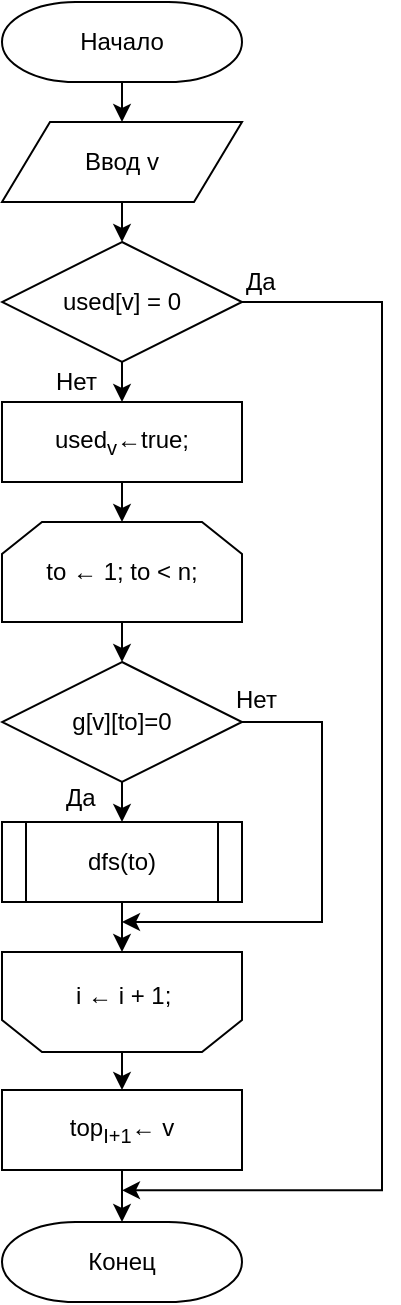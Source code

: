 <mxfile version="10.5.3" type="device"><diagram id="wYtOSCAIRYQXidIGN1lb" name="Page-1"><mxGraphModel dx="961" dy="493" grid="1" gridSize="10" guides="1" tooltips="1" connect="1" arrows="1" fold="1" page="1" pageScale="1" pageWidth="827" pageHeight="1169" math="0" shadow="0"><root><mxCell id="0"/><mxCell id="1" parent="0"/><mxCell id="xLKEaTrB-4Wb2WewD9XO-1" style="edgeStyle=orthogonalEdgeStyle;rounded=0;orthogonalLoop=1;jettySize=auto;html=1;exitX=0.5;exitY=1;exitDx=0;exitDy=0;exitPerimeter=0;entryX=0.5;entryY=0;entryDx=0;entryDy=0;" edge="1" parent="1" source="xLKEaTrB-4Wb2WewD9XO-2" target="xLKEaTrB-4Wb2WewD9XO-4"><mxGeometry relative="1" as="geometry"/></mxCell><mxCell id="xLKEaTrB-4Wb2WewD9XO-2" value="Начало" style="strokeWidth=1;html=1;shape=mxgraph.flowchart.terminator;whiteSpace=wrap;" vertex="1" parent="1"><mxGeometry x="20" y="20" width="120" height="40" as="geometry"/></mxCell><mxCell id="xLKEaTrB-4Wb2WewD9XO-29" style="edgeStyle=orthogonalEdgeStyle;rounded=0;orthogonalLoop=1;jettySize=auto;html=1;exitX=0.5;exitY=1;exitDx=0;exitDy=0;entryX=0.5;entryY=0;entryDx=0;entryDy=0;entryPerimeter=0;" edge="1" parent="1" source="xLKEaTrB-4Wb2WewD9XO-4" target="xLKEaTrB-4Wb2WewD9XO-18"><mxGeometry relative="1" as="geometry"/></mxCell><mxCell id="xLKEaTrB-4Wb2WewD9XO-4" value="Ввод v" style="shape=parallelogram;perimeter=parallelogramPerimeter;whiteSpace=wrap;html=1;strokeWidth=1;" vertex="1" parent="1"><mxGeometry x="20" y="80" width="120" height="40" as="geometry"/></mxCell><mxCell id="xLKEaTrB-4Wb2WewD9XO-30" style="edgeStyle=orthogonalEdgeStyle;rounded=0;orthogonalLoop=1;jettySize=auto;html=1;exitX=0.5;exitY=1;exitDx=0;exitDy=0;exitPerimeter=0;entryX=0.5;entryY=0;entryDx=0;entryDy=0;" edge="1" parent="1" source="xLKEaTrB-4Wb2WewD9XO-18" target="xLKEaTrB-4Wb2WewD9XO-19"><mxGeometry relative="1" as="geometry"/></mxCell><mxCell id="xLKEaTrB-4Wb2WewD9XO-41" style="edgeStyle=orthogonalEdgeStyle;rounded=0;orthogonalLoop=1;jettySize=auto;html=1;exitX=1;exitY=0.5;exitDx=0;exitDy=0;exitPerimeter=0;" edge="1" parent="1" source="xLKEaTrB-4Wb2WewD9XO-18"><mxGeometry relative="1" as="geometry"><mxPoint x="80" y="614.138" as="targetPoint"/><Array as="points"><mxPoint x="210" y="170"/><mxPoint x="210" y="614"/></Array></mxGeometry></mxCell><mxCell id="xLKEaTrB-4Wb2WewD9XO-18" value="used[v] = 0" style="strokeWidth=1;html=1;shape=mxgraph.flowchart.decision;whiteSpace=wrap;" vertex="1" parent="1"><mxGeometry x="20" y="140" width="120" height="60" as="geometry"/></mxCell><mxCell id="xLKEaTrB-4Wb2WewD9XO-32" style="edgeStyle=orthogonalEdgeStyle;rounded=0;orthogonalLoop=1;jettySize=auto;html=1;exitX=0.5;exitY=1;exitDx=0;exitDy=0;entryX=0.5;entryY=0;entryDx=0;entryDy=0;" edge="1" parent="1" source="xLKEaTrB-4Wb2WewD9XO-19" target="xLKEaTrB-4Wb2WewD9XO-21"><mxGeometry relative="1" as="geometry"/></mxCell><mxCell id="xLKEaTrB-4Wb2WewD9XO-19" value="used&lt;sub&gt;v&lt;/sub&gt;←true;" style="rounded=0;whiteSpace=wrap;html=1;strokeWidth=1;" vertex="1" parent="1"><mxGeometry x="20" y="220" width="120" height="40" as="geometry"/></mxCell><mxCell id="xLKEaTrB-4Wb2WewD9XO-33" style="edgeStyle=orthogonalEdgeStyle;rounded=0;orthogonalLoop=1;jettySize=auto;html=1;exitX=0.5;exitY=1;exitDx=0;exitDy=0;entryX=0.5;entryY=0;entryDx=0;entryDy=0;entryPerimeter=0;" edge="1" parent="1" source="xLKEaTrB-4Wb2WewD9XO-21" target="xLKEaTrB-4Wb2WewD9XO-22"><mxGeometry relative="1" as="geometry"/></mxCell><mxCell id="xLKEaTrB-4Wb2WewD9XO-21" value="to&amp;nbsp;&lt;span&gt;← 1; to &amp;lt; n;&lt;/span&gt;" style="shape=loopLimit;whiteSpace=wrap;html=1;strokeWidth=1;" vertex="1" parent="1"><mxGeometry x="20" y="280" width="120" height="50" as="geometry"/></mxCell><mxCell id="xLKEaTrB-4Wb2WewD9XO-34" style="edgeStyle=orthogonalEdgeStyle;rounded=0;orthogonalLoop=1;jettySize=auto;html=1;exitX=0.5;exitY=1;exitDx=0;exitDy=0;exitPerimeter=0;entryX=0.5;entryY=0;entryDx=0;entryDy=0;" edge="1" parent="1" source="xLKEaTrB-4Wb2WewD9XO-22" target="xLKEaTrB-4Wb2WewD9XO-23"><mxGeometry relative="1" as="geometry"/></mxCell><mxCell id="xLKEaTrB-4Wb2WewD9XO-38" style="edgeStyle=orthogonalEdgeStyle;rounded=0;orthogonalLoop=1;jettySize=auto;html=1;exitX=1;exitY=0.5;exitDx=0;exitDy=0;exitPerimeter=0;" edge="1" parent="1" source="xLKEaTrB-4Wb2WewD9XO-22"><mxGeometry relative="1" as="geometry"><mxPoint x="80" y="480" as="targetPoint"/><Array as="points"><mxPoint x="180" y="380"/><mxPoint x="180" y="480"/></Array></mxGeometry></mxCell><mxCell id="xLKEaTrB-4Wb2WewD9XO-22" value="g[v][to]=0" style="strokeWidth=1;html=1;shape=mxgraph.flowchart.decision;whiteSpace=wrap;" vertex="1" parent="1"><mxGeometry x="20" y="350" width="120" height="60" as="geometry"/></mxCell><mxCell id="xLKEaTrB-4Wb2WewD9XO-35" style="edgeStyle=orthogonalEdgeStyle;rounded=0;orthogonalLoop=1;jettySize=auto;html=1;exitX=0.5;exitY=1;exitDx=0;exitDy=0;entryX=0.5;entryY=1;entryDx=0;entryDy=0;" edge="1" parent="1" source="xLKEaTrB-4Wb2WewD9XO-23" target="xLKEaTrB-4Wb2WewD9XO-24"><mxGeometry relative="1" as="geometry"/></mxCell><mxCell id="xLKEaTrB-4Wb2WewD9XO-23" value="dfs(to)" style="shape=process;whiteSpace=wrap;html=1;backgroundOutline=1;strokeWidth=1;" vertex="1" parent="1"><mxGeometry x="20" y="430" width="120" height="40" as="geometry"/></mxCell><mxCell id="xLKEaTrB-4Wb2WewD9XO-36" style="edgeStyle=orthogonalEdgeStyle;rounded=0;orthogonalLoop=1;jettySize=auto;html=1;exitX=0.5;exitY=0;exitDx=0;exitDy=0;entryX=0.5;entryY=0;entryDx=0;entryDy=0;" edge="1" parent="1" source="xLKEaTrB-4Wb2WewD9XO-24" target="xLKEaTrB-4Wb2WewD9XO-26"><mxGeometry relative="1" as="geometry"/></mxCell><mxCell id="xLKEaTrB-4Wb2WewD9XO-24" value="" style="shape=loopLimit;whiteSpace=wrap;html=1;strokeWidth=1;rotation=-180;" vertex="1" parent="1"><mxGeometry x="20" y="495" width="120" height="50" as="geometry"/></mxCell><mxCell id="xLKEaTrB-4Wb2WewD9XO-25" value="&lt;span&gt;i&amp;nbsp;&lt;/span&gt;&lt;span&gt;← i + 1;&lt;/span&gt;" style="text;html=1;resizable=0;points=[];autosize=1;align=left;verticalAlign=top;spacingTop=-4;" vertex="1" parent="1"><mxGeometry x="55" y="507" width="60" height="20" as="geometry"/></mxCell><mxCell id="xLKEaTrB-4Wb2WewD9XO-37" style="edgeStyle=orthogonalEdgeStyle;rounded=0;orthogonalLoop=1;jettySize=auto;html=1;exitX=0.5;exitY=1;exitDx=0;exitDy=0;entryX=0.5;entryY=0;entryDx=0;entryDy=0;entryPerimeter=0;" edge="1" parent="1" source="xLKEaTrB-4Wb2WewD9XO-26" target="xLKEaTrB-4Wb2WewD9XO-27"><mxGeometry relative="1" as="geometry"/></mxCell><mxCell id="xLKEaTrB-4Wb2WewD9XO-26" value="top&lt;sub&gt;I+1&lt;/sub&gt;&lt;span&gt;← v&lt;/span&gt;" style="rounded=0;whiteSpace=wrap;html=1;strokeWidth=1;" vertex="1" parent="1"><mxGeometry x="20" y="564" width="120" height="40" as="geometry"/></mxCell><mxCell id="xLKEaTrB-4Wb2WewD9XO-27" value="Конец" style="strokeWidth=1;html=1;shape=mxgraph.flowchart.terminator;whiteSpace=wrap;" vertex="1" parent="1"><mxGeometry x="20" y="630" width="120" height="40" as="geometry"/></mxCell><mxCell id="xLKEaTrB-4Wb2WewD9XO-39" value="Нет" style="text;html=1;resizable=0;points=[];autosize=1;align=left;verticalAlign=top;spacingTop=-4;" vertex="1" parent="1"><mxGeometry x="135" y="359" width="40" height="20" as="geometry"/></mxCell><mxCell id="xLKEaTrB-4Wb2WewD9XO-40" value="Да" style="text;html=1;resizable=0;points=[];autosize=1;align=left;verticalAlign=top;spacingTop=-4;" vertex="1" parent="1"><mxGeometry x="50" y="408" width="30" height="20" as="geometry"/></mxCell><mxCell id="xLKEaTrB-4Wb2WewD9XO-42" value="Да" style="text;html=1;resizable=0;points=[];autosize=1;align=left;verticalAlign=top;spacingTop=-4;" vertex="1" parent="1"><mxGeometry x="140" y="150" width="30" height="20" as="geometry"/></mxCell><mxCell id="xLKEaTrB-4Wb2WewD9XO-43" value="Нет" style="text;html=1;resizable=0;points=[];autosize=1;align=left;verticalAlign=top;spacingTop=-4;" vertex="1" parent="1"><mxGeometry x="45" y="200" width="40" height="20" as="geometry"/></mxCell></root></mxGraphModel></diagram></mxfile>